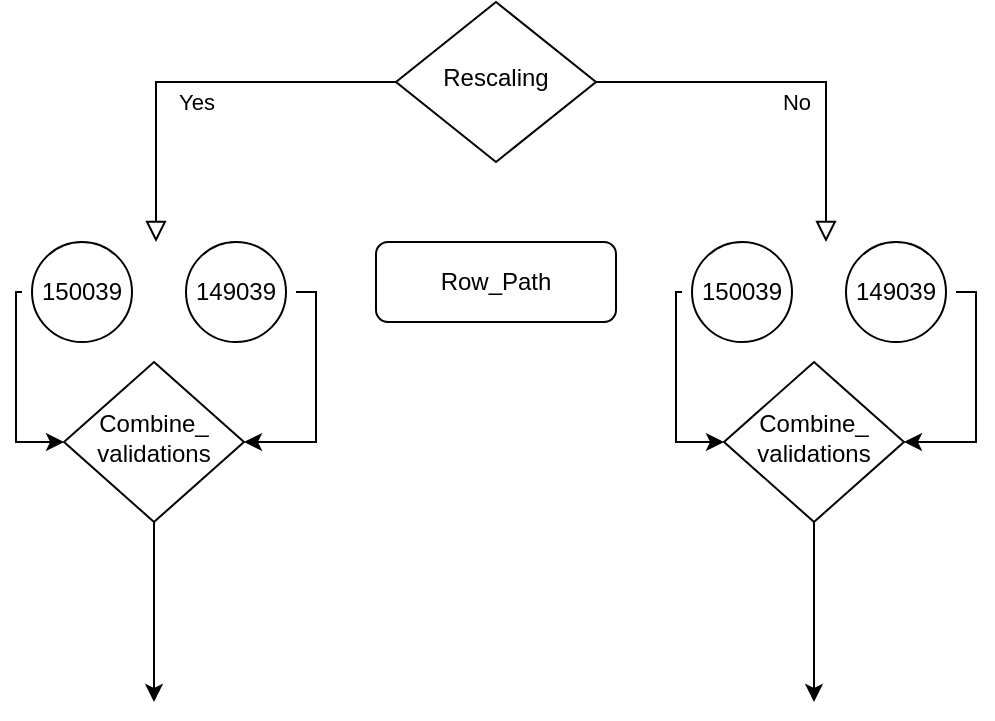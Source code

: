 <mxfile version="26.0.4">
  <diagram id="C5RBs43oDa-KdzZeNtuy" name="Page-1">
    <mxGraphModel dx="880" dy="532" grid="1" gridSize="10" guides="1" tooltips="1" connect="1" arrows="1" fold="1" page="1" pageScale="1" pageWidth="827" pageHeight="1169" math="0" shadow="0">
      <root>
        <mxCell id="WIyWlLk6GJQsqaUBKTNV-0" />
        <mxCell id="WIyWlLk6GJQsqaUBKTNV-1" parent="WIyWlLk6GJQsqaUBKTNV-0" />
        <mxCell id="WIyWlLk6GJQsqaUBKTNV-6" value="Rescaling" style="rhombus;whiteSpace=wrap;html=1;shadow=0;fontFamily=Helvetica;fontSize=12;align=center;strokeWidth=1;spacing=6;spacingTop=-4;" parent="WIyWlLk6GJQsqaUBKTNV-1" vertex="1">
          <mxGeometry x="310" y="100" width="100" height="80" as="geometry" />
        </mxCell>
        <mxCell id="WIyWlLk6GJQsqaUBKTNV-9" value="Yes" style="edgeStyle=orthogonalEdgeStyle;rounded=0;html=1;jettySize=auto;orthogonalLoop=1;fontSize=11;endArrow=block;endFill=0;endSize=8;strokeWidth=1;shadow=0;labelBackgroundColor=none;exitX=0;exitY=0.5;exitDx=0;exitDy=0;" parent="WIyWlLk6GJQsqaUBKTNV-1" source="WIyWlLk6GJQsqaUBKTNV-6" edge="1">
          <mxGeometry y="10" relative="1" as="geometry">
            <mxPoint as="offset" />
            <mxPoint x="220" y="260" as="sourcePoint" />
            <mxPoint x="190" y="220" as="targetPoint" />
            <Array as="points">
              <mxPoint x="190" y="140" />
            </Array>
          </mxGeometry>
        </mxCell>
        <mxCell id="WIyWlLk6GJQsqaUBKTNV-11" value="Row_Path" style="rounded=1;whiteSpace=wrap;html=1;fontSize=12;glass=0;strokeWidth=1;shadow=0;" parent="WIyWlLk6GJQsqaUBKTNV-1" vertex="1">
          <mxGeometry x="300" y="220" width="120" height="40" as="geometry" />
        </mxCell>
        <mxCell id="Wwwhg54cZIhMVRK-5Ul--1" value="No" style="edgeStyle=orthogonalEdgeStyle;rounded=0;html=1;jettySize=auto;orthogonalLoop=1;fontSize=11;endArrow=block;endFill=0;endSize=8;strokeWidth=1;shadow=0;labelBackgroundColor=none;exitX=1;exitY=0.5;exitDx=0;exitDy=0;" edge="1" parent="WIyWlLk6GJQsqaUBKTNV-1" source="WIyWlLk6GJQsqaUBKTNV-6">
          <mxGeometry x="0.026" y="-10" relative="1" as="geometry">
            <mxPoint as="offset" />
            <mxPoint x="450" y="170" as="sourcePoint" />
            <mxPoint x="525" y="220" as="targetPoint" />
            <Array as="points">
              <mxPoint x="525" y="140" />
              <mxPoint x="525" y="210" />
            </Array>
          </mxGeometry>
        </mxCell>
        <mxCell id="Wwwhg54cZIhMVRK-5Ul--8" value="" style="group" vertex="1" connectable="0" parent="WIyWlLk6GJQsqaUBKTNV-1">
          <mxGeometry x="123" y="220" width="60" height="50" as="geometry" />
        </mxCell>
        <mxCell id="Wwwhg54cZIhMVRK-5Ul--6" value="" style="ellipse;whiteSpace=wrap;html=1;" vertex="1" parent="Wwwhg54cZIhMVRK-5Ul--8">
          <mxGeometry x="5" width="50" height="50" as="geometry" />
        </mxCell>
        <mxCell id="Wwwhg54cZIhMVRK-5Ul--2" value="150039" style="text;html=1;align=center;verticalAlign=middle;whiteSpace=wrap;rounded=0;" vertex="1" parent="Wwwhg54cZIhMVRK-5Ul--8">
          <mxGeometry y="10" width="60" height="30" as="geometry" />
        </mxCell>
        <mxCell id="Wwwhg54cZIhMVRK-5Ul--17" value="" style="group" vertex="1" connectable="0" parent="WIyWlLk6GJQsqaUBKTNV-1">
          <mxGeometry x="200" y="220" width="60" height="50" as="geometry" />
        </mxCell>
        <mxCell id="Wwwhg54cZIhMVRK-5Ul--18" value="" style="ellipse;whiteSpace=wrap;html=1;" vertex="1" parent="Wwwhg54cZIhMVRK-5Ul--17">
          <mxGeometry x="5" width="50" height="50" as="geometry" />
        </mxCell>
        <mxCell id="Wwwhg54cZIhMVRK-5Ul--19" value="149039" style="text;html=1;align=center;verticalAlign=middle;whiteSpace=wrap;rounded=0;" vertex="1" parent="Wwwhg54cZIhMVRK-5Ul--17">
          <mxGeometry y="10" width="60" height="30" as="geometry" />
        </mxCell>
        <mxCell id="Wwwhg54cZIhMVRK-5Ul--25" value="" style="edgeStyle=orthogonalEdgeStyle;rounded=0;orthogonalLoop=1;jettySize=auto;html=1;" edge="1" parent="WIyWlLk6GJQsqaUBKTNV-1" source="Wwwhg54cZIhMVRK-5Ul--20">
          <mxGeometry relative="1" as="geometry">
            <mxPoint x="189" y="450" as="targetPoint" />
          </mxGeometry>
        </mxCell>
        <mxCell id="Wwwhg54cZIhMVRK-5Ul--20" value="Combine_&lt;div&gt;validations&lt;/div&gt;" style="rhombus;whiteSpace=wrap;html=1;shadow=0;fontFamily=Helvetica;fontSize=12;align=center;strokeWidth=1;spacing=6;spacingTop=-4;" vertex="1" parent="WIyWlLk6GJQsqaUBKTNV-1">
          <mxGeometry x="144" y="280" width="90" height="80" as="geometry" />
        </mxCell>
        <mxCell id="Wwwhg54cZIhMVRK-5Ul--21" style="edgeStyle=orthogonalEdgeStyle;rounded=0;orthogonalLoop=1;jettySize=auto;html=1;entryX=0;entryY=0.5;entryDx=0;entryDy=0;" edge="1" parent="WIyWlLk6GJQsqaUBKTNV-1" source="Wwwhg54cZIhMVRK-5Ul--2" target="Wwwhg54cZIhMVRK-5Ul--20">
          <mxGeometry relative="1" as="geometry">
            <Array as="points">
              <mxPoint x="120" y="245" />
              <mxPoint x="120" y="320" />
            </Array>
          </mxGeometry>
        </mxCell>
        <mxCell id="Wwwhg54cZIhMVRK-5Ul--22" style="edgeStyle=orthogonalEdgeStyle;rounded=0;orthogonalLoop=1;jettySize=auto;html=1;entryX=1;entryY=0.5;entryDx=0;entryDy=0;" edge="1" parent="WIyWlLk6GJQsqaUBKTNV-1" source="Wwwhg54cZIhMVRK-5Ul--19" target="Wwwhg54cZIhMVRK-5Ul--20">
          <mxGeometry relative="1" as="geometry">
            <Array as="points">
              <mxPoint x="270" y="245" />
              <mxPoint x="270" y="320" />
            </Array>
          </mxGeometry>
        </mxCell>
        <mxCell id="Wwwhg54cZIhMVRK-5Ul--26" value="" style="group" vertex="1" connectable="0" parent="WIyWlLk6GJQsqaUBKTNV-1">
          <mxGeometry x="453" y="220" width="60" height="50" as="geometry" />
        </mxCell>
        <mxCell id="Wwwhg54cZIhMVRK-5Ul--27" value="" style="ellipse;whiteSpace=wrap;html=1;" vertex="1" parent="Wwwhg54cZIhMVRK-5Ul--26">
          <mxGeometry x="5" width="50" height="50" as="geometry" />
        </mxCell>
        <mxCell id="Wwwhg54cZIhMVRK-5Ul--28" value="150039" style="text;html=1;align=center;verticalAlign=middle;whiteSpace=wrap;rounded=0;" vertex="1" parent="Wwwhg54cZIhMVRK-5Ul--26">
          <mxGeometry y="10" width="60" height="30" as="geometry" />
        </mxCell>
        <mxCell id="Wwwhg54cZIhMVRK-5Ul--29" value="" style="group" vertex="1" connectable="0" parent="WIyWlLk6GJQsqaUBKTNV-1">
          <mxGeometry x="530" y="220" width="60" height="50" as="geometry" />
        </mxCell>
        <mxCell id="Wwwhg54cZIhMVRK-5Ul--30" value="" style="ellipse;whiteSpace=wrap;html=1;" vertex="1" parent="Wwwhg54cZIhMVRK-5Ul--29">
          <mxGeometry x="5" width="50" height="50" as="geometry" />
        </mxCell>
        <mxCell id="Wwwhg54cZIhMVRK-5Ul--31" value="149039" style="text;html=1;align=center;verticalAlign=middle;whiteSpace=wrap;rounded=0;" vertex="1" parent="Wwwhg54cZIhMVRK-5Ul--29">
          <mxGeometry y="10" width="60" height="30" as="geometry" />
        </mxCell>
        <mxCell id="Wwwhg54cZIhMVRK-5Ul--32" value="" style="edgeStyle=orthogonalEdgeStyle;rounded=0;orthogonalLoop=1;jettySize=auto;html=1;" edge="1" parent="WIyWlLk6GJQsqaUBKTNV-1" source="Wwwhg54cZIhMVRK-5Ul--33">
          <mxGeometry relative="1" as="geometry">
            <mxPoint x="519" y="450" as="targetPoint" />
          </mxGeometry>
        </mxCell>
        <mxCell id="Wwwhg54cZIhMVRK-5Ul--33" value="Combine_&lt;div&gt;validations&lt;/div&gt;" style="rhombus;whiteSpace=wrap;html=1;shadow=0;fontFamily=Helvetica;fontSize=12;align=center;strokeWidth=1;spacing=6;spacingTop=-4;" vertex="1" parent="WIyWlLk6GJQsqaUBKTNV-1">
          <mxGeometry x="474" y="280" width="90" height="80" as="geometry" />
        </mxCell>
        <mxCell id="Wwwhg54cZIhMVRK-5Ul--34" style="edgeStyle=orthogonalEdgeStyle;rounded=0;orthogonalLoop=1;jettySize=auto;html=1;entryX=0;entryY=0.5;entryDx=0;entryDy=0;" edge="1" parent="WIyWlLk6GJQsqaUBKTNV-1" source="Wwwhg54cZIhMVRK-5Ul--28" target="Wwwhg54cZIhMVRK-5Ul--33">
          <mxGeometry relative="1" as="geometry">
            <Array as="points">
              <mxPoint x="450" y="245" />
              <mxPoint x="450" y="320" />
            </Array>
          </mxGeometry>
        </mxCell>
        <mxCell id="Wwwhg54cZIhMVRK-5Ul--35" style="edgeStyle=orthogonalEdgeStyle;rounded=0;orthogonalLoop=1;jettySize=auto;html=1;entryX=1;entryY=0.5;entryDx=0;entryDy=0;" edge="1" parent="WIyWlLk6GJQsqaUBKTNV-1" source="Wwwhg54cZIhMVRK-5Ul--31" target="Wwwhg54cZIhMVRK-5Ul--33">
          <mxGeometry relative="1" as="geometry">
            <Array as="points">
              <mxPoint x="600" y="245" />
              <mxPoint x="600" y="320" />
            </Array>
          </mxGeometry>
        </mxCell>
      </root>
    </mxGraphModel>
  </diagram>
</mxfile>

